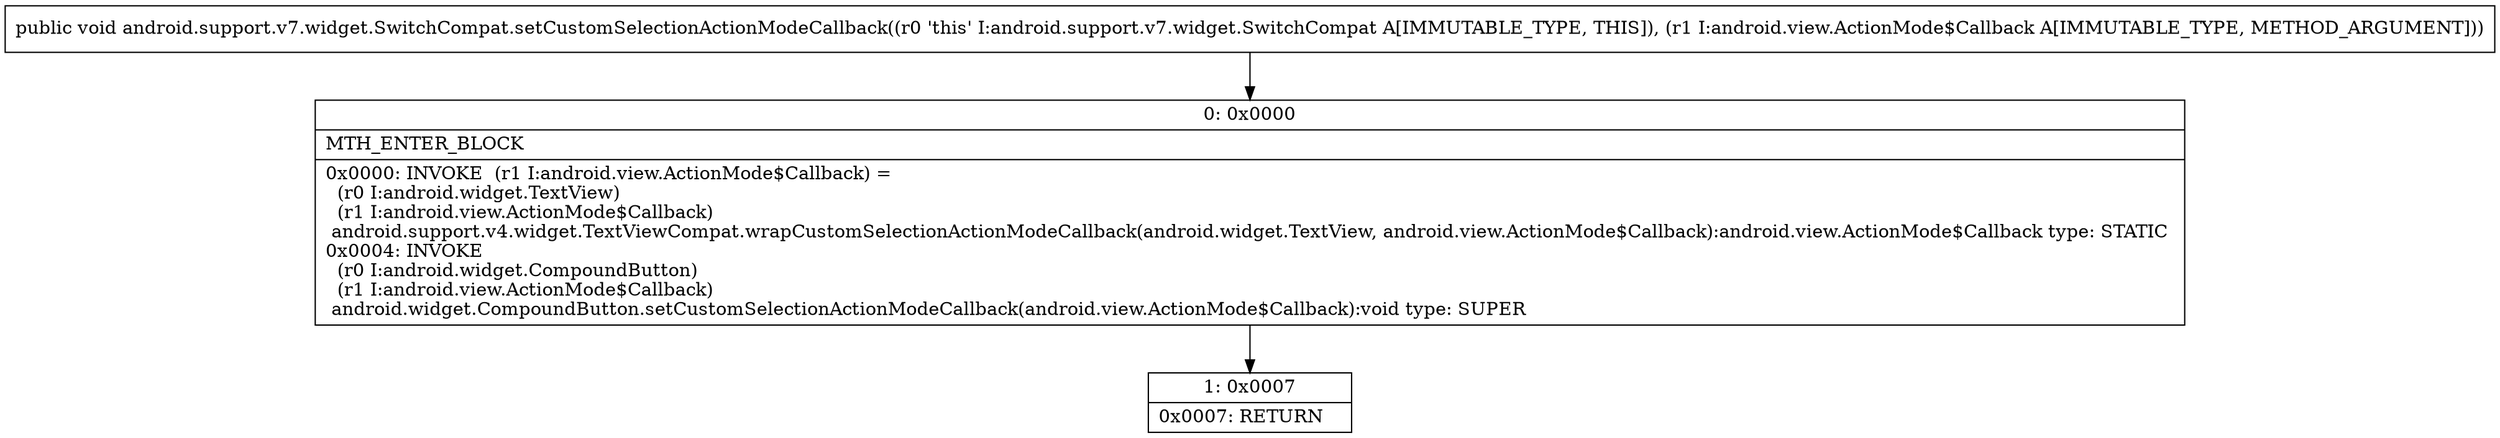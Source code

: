 digraph "CFG forandroid.support.v7.widget.SwitchCompat.setCustomSelectionActionModeCallback(Landroid\/view\/ActionMode$Callback;)V" {
Node_0 [shape=record,label="{0\:\ 0x0000|MTH_ENTER_BLOCK\l|0x0000: INVOKE  (r1 I:android.view.ActionMode$Callback) = \l  (r0 I:android.widget.TextView)\l  (r1 I:android.view.ActionMode$Callback)\l android.support.v4.widget.TextViewCompat.wrapCustomSelectionActionModeCallback(android.widget.TextView, android.view.ActionMode$Callback):android.view.ActionMode$Callback type: STATIC \l0x0004: INVOKE  \l  (r0 I:android.widget.CompoundButton)\l  (r1 I:android.view.ActionMode$Callback)\l android.widget.CompoundButton.setCustomSelectionActionModeCallback(android.view.ActionMode$Callback):void type: SUPER \l}"];
Node_1 [shape=record,label="{1\:\ 0x0007|0x0007: RETURN   \l}"];
MethodNode[shape=record,label="{public void android.support.v7.widget.SwitchCompat.setCustomSelectionActionModeCallback((r0 'this' I:android.support.v7.widget.SwitchCompat A[IMMUTABLE_TYPE, THIS]), (r1 I:android.view.ActionMode$Callback A[IMMUTABLE_TYPE, METHOD_ARGUMENT])) }"];
MethodNode -> Node_0;
Node_0 -> Node_1;
}

